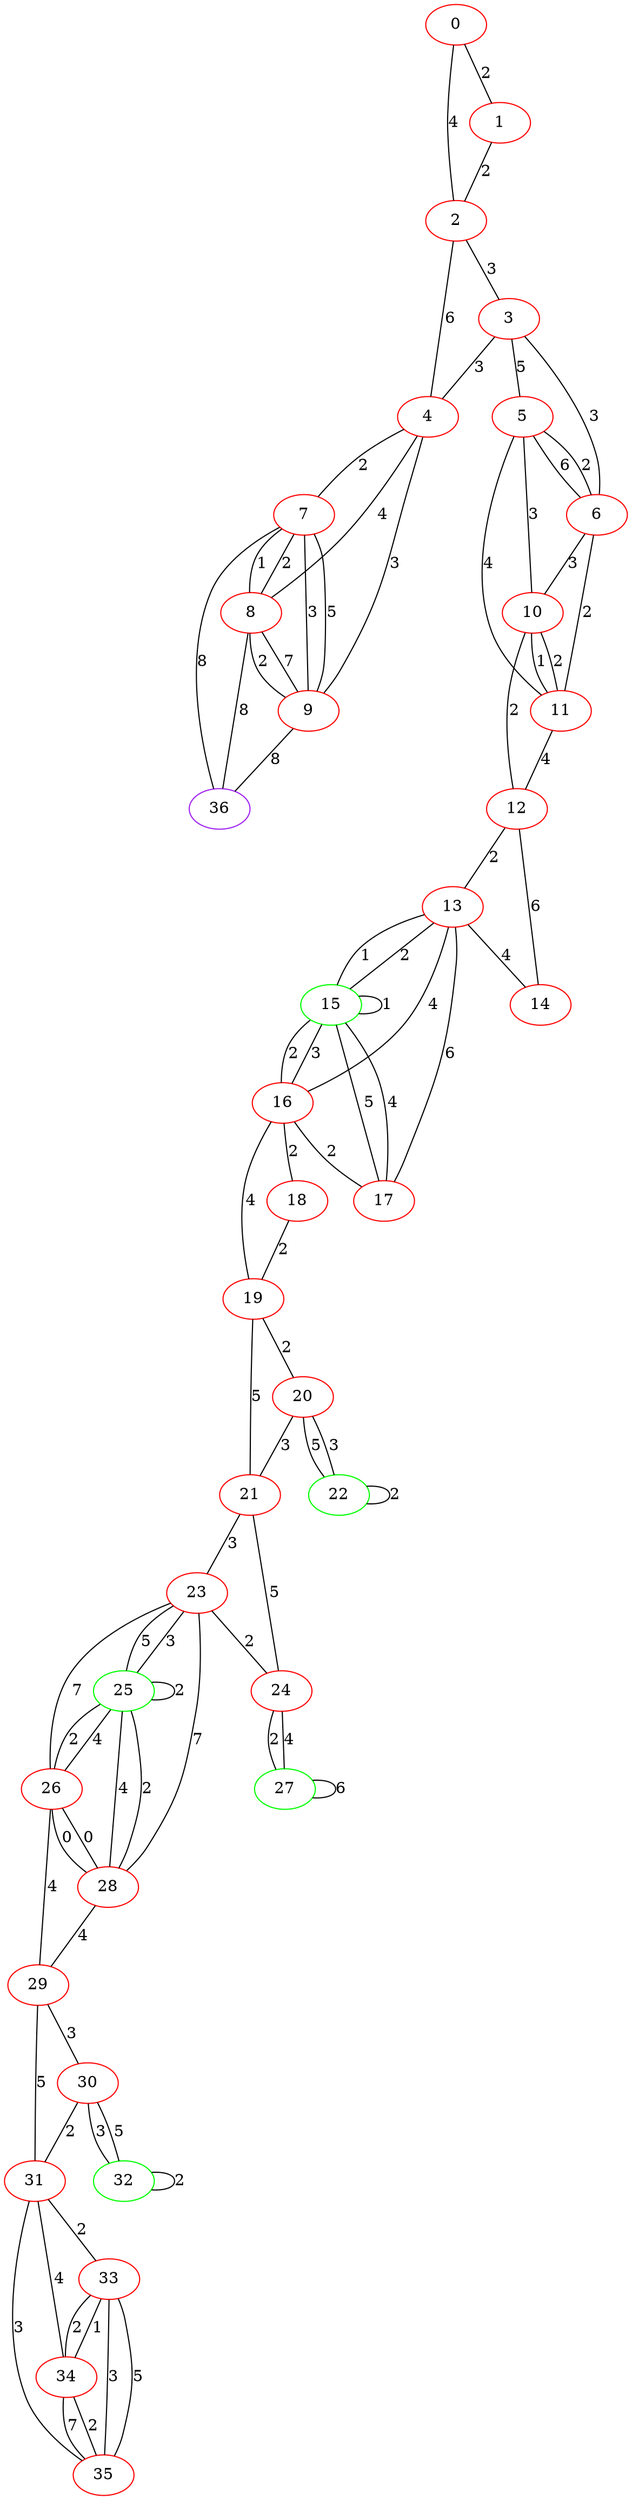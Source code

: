 graph "" {
0 [color=red, weight=1];
1 [color=red, weight=1];
2 [color=red, weight=1];
3 [color=red, weight=1];
4 [color=red, weight=1];
5 [color=red, weight=1];
6 [color=red, weight=1];
7 [color=red, weight=1];
8 [color=red, weight=1];
9 [color=red, weight=1];
10 [color=red, weight=1];
11 [color=red, weight=1];
12 [color=red, weight=1];
13 [color=red, weight=1];
14 [color=red, weight=1];
15 [color=green, weight=2];
16 [color=red, weight=1];
17 [color=red, weight=1];
18 [color=red, weight=1];
19 [color=red, weight=1];
20 [color=red, weight=1];
21 [color=red, weight=1];
22 [color=green, weight=2];
23 [color=red, weight=1];
24 [color=red, weight=1];
25 [color=green, weight=2];
26 [color=red, weight=1];
27 [color=green, weight=2];
28 [color=red, weight=1];
29 [color=red, weight=1];
30 [color=red, weight=1];
31 [color=red, weight=1];
32 [color=green, weight=2];
33 [color=red, weight=1];
34 [color=red, weight=1];
35 [color=red, weight=1];
36 [color=purple, weight=4];
0 -- 1  [key=0, label=2];
0 -- 2  [key=0, label=4];
1 -- 2  [key=0, label=2];
2 -- 3  [key=0, label=3];
2 -- 4  [key=0, label=6];
3 -- 4  [key=0, label=3];
3 -- 5  [key=0, label=5];
3 -- 6  [key=0, label=3];
4 -- 8  [key=0, label=4];
4 -- 9  [key=0, label=3];
4 -- 7  [key=0, label=2];
5 -- 11  [key=0, label=4];
5 -- 10  [key=0, label=3];
5 -- 6  [key=0, label=2];
5 -- 6  [key=1, label=6];
6 -- 11  [key=0, label=2];
6 -- 10  [key=0, label=3];
7 -- 8  [key=0, label=1];
7 -- 8  [key=1, label=2];
7 -- 9  [key=0, label=3];
7 -- 9  [key=1, label=5];
7 -- 36  [key=0, label=8];
8 -- 9  [key=0, label=2];
8 -- 9  [key=1, label=7];
8 -- 36  [key=0, label=8];
9 -- 36  [key=0, label=8];
10 -- 11  [key=0, label=2];
10 -- 11  [key=1, label=1];
10 -- 12  [key=0, label=2];
11 -- 12  [key=0, label=4];
12 -- 13  [key=0, label=2];
12 -- 14  [key=0, label=6];
13 -- 16  [key=0, label=4];
13 -- 17  [key=0, label=6];
13 -- 14  [key=0, label=4];
13 -- 15  [key=0, label=1];
13 -- 15  [key=1, label=2];
15 -- 16  [key=0, label=3];
15 -- 16  [key=1, label=2];
15 -- 17  [key=0, label=5];
15 -- 17  [key=1, label=4];
15 -- 15  [key=0, label=1];
16 -- 17  [key=0, label=2];
16 -- 18  [key=0, label=2];
16 -- 19  [key=0, label=4];
18 -- 19  [key=0, label=2];
19 -- 20  [key=0, label=2];
19 -- 21  [key=0, label=5];
20 -- 21  [key=0, label=3];
20 -- 22  [key=0, label=5];
20 -- 22  [key=1, label=3];
21 -- 24  [key=0, label=5];
21 -- 23  [key=0, label=3];
22 -- 22  [key=0, label=2];
23 -- 24  [key=0, label=2];
23 -- 25  [key=0, label=3];
23 -- 25  [key=1, label=5];
23 -- 26  [key=0, label=7];
23 -- 28  [key=0, label=7];
24 -- 27  [key=0, label=2];
24 -- 27  [key=1, label=4];
25 -- 25  [key=0, label=2];
25 -- 26  [key=0, label=4];
25 -- 26  [key=1, label=2];
25 -- 28  [key=0, label=4];
25 -- 28  [key=1, label=2];
26 -- 28  [key=0, label=0];
26 -- 28  [key=1, label=0];
26 -- 29  [key=0, label=4];
27 -- 27  [key=0, label=6];
28 -- 29  [key=0, label=4];
29 -- 30  [key=0, label=3];
29 -- 31  [key=0, label=5];
30 -- 32  [key=0, label=3];
30 -- 32  [key=1, label=5];
30 -- 31  [key=0, label=2];
31 -- 33  [key=0, label=2];
31 -- 34  [key=0, label=4];
31 -- 35  [key=0, label=3];
32 -- 32  [key=0, label=2];
33 -- 34  [key=0, label=1];
33 -- 34  [key=1, label=2];
33 -- 35  [key=0, label=3];
33 -- 35  [key=1, label=5];
34 -- 35  [key=0, label=2];
34 -- 35  [key=1, label=7];
}
